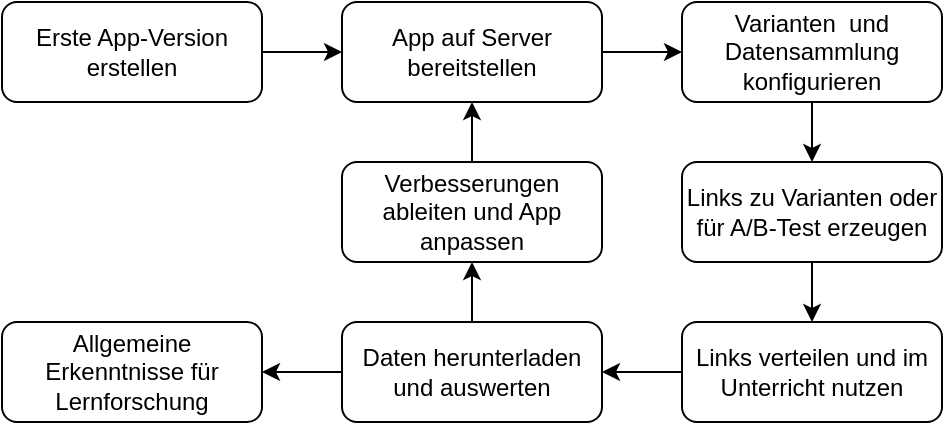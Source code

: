 <mxfile version="20.7.4" type="device"><diagram id="C5RBs43oDa-KdzZeNtuy" name="Page-1"><mxGraphModel dx="847" dy="661" grid="1" gridSize="10" guides="1" tooltips="1" connect="1" arrows="1" fold="1" page="1" pageScale="1" pageWidth="827" pageHeight="1169" math="0" shadow="0"><root><mxCell id="WIyWlLk6GJQsqaUBKTNV-0"/><mxCell id="WIyWlLk6GJQsqaUBKTNV-1" parent="WIyWlLk6GJQsqaUBKTNV-0"/><mxCell id="rfMSeW4PqfGnjvtUfnsO-7" style="edgeStyle=orthogonalEdgeStyle;rounded=0;orthogonalLoop=1;jettySize=auto;html=1;exitX=1;exitY=0.5;exitDx=0;exitDy=0;" edge="1" parent="WIyWlLk6GJQsqaUBKTNV-1" source="WIyWlLk6GJQsqaUBKTNV-3" target="rfMSeW4PqfGnjvtUfnsO-0"><mxGeometry relative="1" as="geometry"/></mxCell><mxCell id="WIyWlLk6GJQsqaUBKTNV-3" value="Erste App-Version erstellen" style="rounded=1;whiteSpace=wrap;html=1;fontSize=12;glass=0;strokeWidth=1;shadow=0;" parent="WIyWlLk6GJQsqaUBKTNV-1" vertex="1"><mxGeometry x="30" y="50" width="130" height="50" as="geometry"/></mxCell><mxCell id="rfMSeW4PqfGnjvtUfnsO-6" style="edgeStyle=orthogonalEdgeStyle;rounded=0;orthogonalLoop=1;jettySize=auto;html=1;exitX=1;exitY=0.5;exitDx=0;exitDy=0;entryX=0;entryY=0.5;entryDx=0;entryDy=0;" edge="1" parent="WIyWlLk6GJQsqaUBKTNV-1" source="rfMSeW4PqfGnjvtUfnsO-0" target="rfMSeW4PqfGnjvtUfnsO-1"><mxGeometry relative="1" as="geometry"/></mxCell><mxCell id="rfMSeW4PqfGnjvtUfnsO-0" value="App auf Server bereitstellen" style="rounded=1;whiteSpace=wrap;html=1;fontSize=12;glass=0;strokeWidth=1;shadow=0;" vertex="1" parent="WIyWlLk6GJQsqaUBKTNV-1"><mxGeometry x="200" y="50" width="130" height="50" as="geometry"/></mxCell><mxCell id="rfMSeW4PqfGnjvtUfnsO-8" style="edgeStyle=orthogonalEdgeStyle;rounded=0;orthogonalLoop=1;jettySize=auto;html=1;exitX=0.5;exitY=1;exitDx=0;exitDy=0;" edge="1" parent="WIyWlLk6GJQsqaUBKTNV-1" source="rfMSeW4PqfGnjvtUfnsO-1" target="rfMSeW4PqfGnjvtUfnsO-2"><mxGeometry relative="1" as="geometry"/></mxCell><mxCell id="rfMSeW4PqfGnjvtUfnsO-1" value="Varianten&amp;nbsp; und Datensammlung konfigurieren" style="rounded=1;whiteSpace=wrap;html=1;fontSize=12;glass=0;strokeWidth=1;shadow=0;" vertex="1" parent="WIyWlLk6GJQsqaUBKTNV-1"><mxGeometry x="370" y="50" width="130" height="50" as="geometry"/></mxCell><mxCell id="rfMSeW4PqfGnjvtUfnsO-9" style="edgeStyle=orthogonalEdgeStyle;rounded=0;orthogonalLoop=1;jettySize=auto;html=1;exitX=0.5;exitY=1;exitDx=0;exitDy=0;" edge="1" parent="WIyWlLk6GJQsqaUBKTNV-1" source="rfMSeW4PqfGnjvtUfnsO-2" target="rfMSeW4PqfGnjvtUfnsO-3"><mxGeometry relative="1" as="geometry"/></mxCell><mxCell id="rfMSeW4PqfGnjvtUfnsO-2" value="Links zu Varianten oder für A/B-Test erzeugen" style="rounded=1;whiteSpace=wrap;html=1;fontSize=12;glass=0;strokeWidth=1;shadow=0;" vertex="1" parent="WIyWlLk6GJQsqaUBKTNV-1"><mxGeometry x="370" y="130" width="130" height="50" as="geometry"/></mxCell><mxCell id="rfMSeW4PqfGnjvtUfnsO-10" style="edgeStyle=orthogonalEdgeStyle;rounded=0;orthogonalLoop=1;jettySize=auto;html=1;exitX=0;exitY=0.5;exitDx=0;exitDy=0;" edge="1" parent="WIyWlLk6GJQsqaUBKTNV-1" source="rfMSeW4PqfGnjvtUfnsO-3" target="rfMSeW4PqfGnjvtUfnsO-4"><mxGeometry relative="1" as="geometry"/></mxCell><mxCell id="rfMSeW4PqfGnjvtUfnsO-3" value="Links verteilen und im Unterricht nutzen" style="rounded=1;whiteSpace=wrap;html=1;fontSize=12;glass=0;strokeWidth=1;shadow=0;" vertex="1" parent="WIyWlLk6GJQsqaUBKTNV-1"><mxGeometry x="370" y="210" width="130" height="50" as="geometry"/></mxCell><mxCell id="rfMSeW4PqfGnjvtUfnsO-11" style="edgeStyle=orthogonalEdgeStyle;rounded=0;orthogonalLoop=1;jettySize=auto;html=1;" edge="1" parent="WIyWlLk6GJQsqaUBKTNV-1" source="rfMSeW4PqfGnjvtUfnsO-4" target="rfMSeW4PqfGnjvtUfnsO-5"><mxGeometry relative="1" as="geometry"/></mxCell><mxCell id="rfMSeW4PqfGnjvtUfnsO-16" style="edgeStyle=orthogonalEdgeStyle;rounded=0;orthogonalLoop=1;jettySize=auto;html=1;exitX=0;exitY=0.5;exitDx=0;exitDy=0;" edge="1" parent="WIyWlLk6GJQsqaUBKTNV-1" source="rfMSeW4PqfGnjvtUfnsO-4" target="rfMSeW4PqfGnjvtUfnsO-13"><mxGeometry relative="1" as="geometry"/></mxCell><mxCell id="rfMSeW4PqfGnjvtUfnsO-4" value="Daten herunterladen und auswerten" style="rounded=1;whiteSpace=wrap;html=1;fontSize=12;glass=0;strokeWidth=1;shadow=0;" vertex="1" parent="WIyWlLk6GJQsqaUBKTNV-1"><mxGeometry x="200" y="210" width="130" height="50" as="geometry"/></mxCell><mxCell id="rfMSeW4PqfGnjvtUfnsO-12" style="edgeStyle=orthogonalEdgeStyle;rounded=0;orthogonalLoop=1;jettySize=auto;html=1;exitX=0.5;exitY=0;exitDx=0;exitDy=0;" edge="1" parent="WIyWlLk6GJQsqaUBKTNV-1" source="rfMSeW4PqfGnjvtUfnsO-5" target="rfMSeW4PqfGnjvtUfnsO-0"><mxGeometry relative="1" as="geometry"/></mxCell><mxCell id="rfMSeW4PqfGnjvtUfnsO-5" value="Verbesserungen ableiten und App anpassen" style="rounded=1;whiteSpace=wrap;html=1;fontSize=12;glass=0;strokeWidth=1;shadow=0;" vertex="1" parent="WIyWlLk6GJQsqaUBKTNV-1"><mxGeometry x="200" y="130" width="130" height="50" as="geometry"/></mxCell><mxCell id="rfMSeW4PqfGnjvtUfnsO-13" value="Allgemeine Erkenntnisse für Lernforschung" style="rounded=1;whiteSpace=wrap;html=1;fontSize=12;glass=0;strokeWidth=1;shadow=0;" vertex="1" parent="WIyWlLk6GJQsqaUBKTNV-1"><mxGeometry x="30" y="210" width="130" height="50" as="geometry"/></mxCell></root></mxGraphModel></diagram></mxfile>